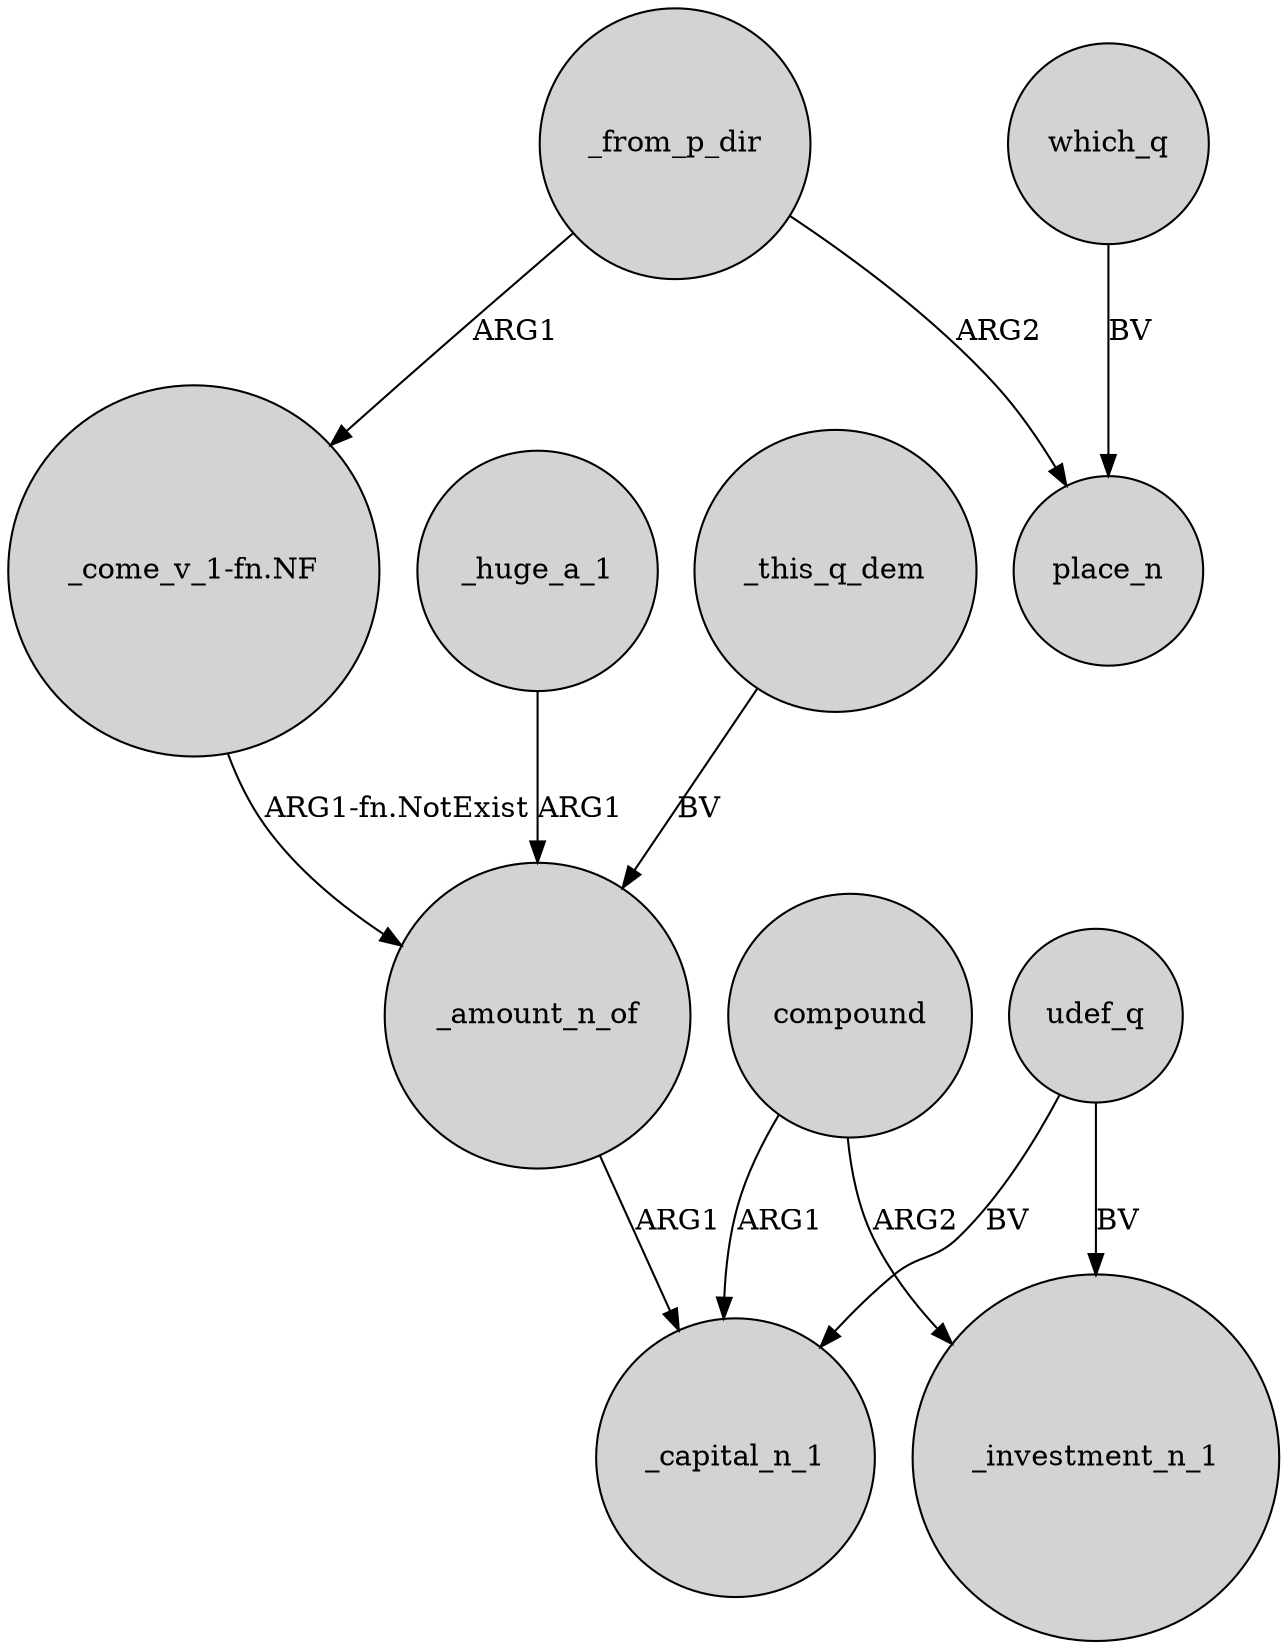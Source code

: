 digraph {
	node [shape=circle style=filled]
	udef_q -> _investment_n_1 [label=BV]
	compound -> _investment_n_1 [label=ARG2]
	"_come_v_1-fn.NF" -> _amount_n_of [label="ARG1-fn.NotExist"]
	_huge_a_1 -> _amount_n_of [label=ARG1]
	_from_p_dir -> "_come_v_1-fn.NF" [label=ARG1]
	_amount_n_of -> _capital_n_1 [label=ARG1]
	_this_q_dem -> _amount_n_of [label=BV]
	compound -> _capital_n_1 [label=ARG1]
	_from_p_dir -> place_n [label=ARG2]
	which_q -> place_n [label=BV]
	udef_q -> _capital_n_1 [label=BV]
}

